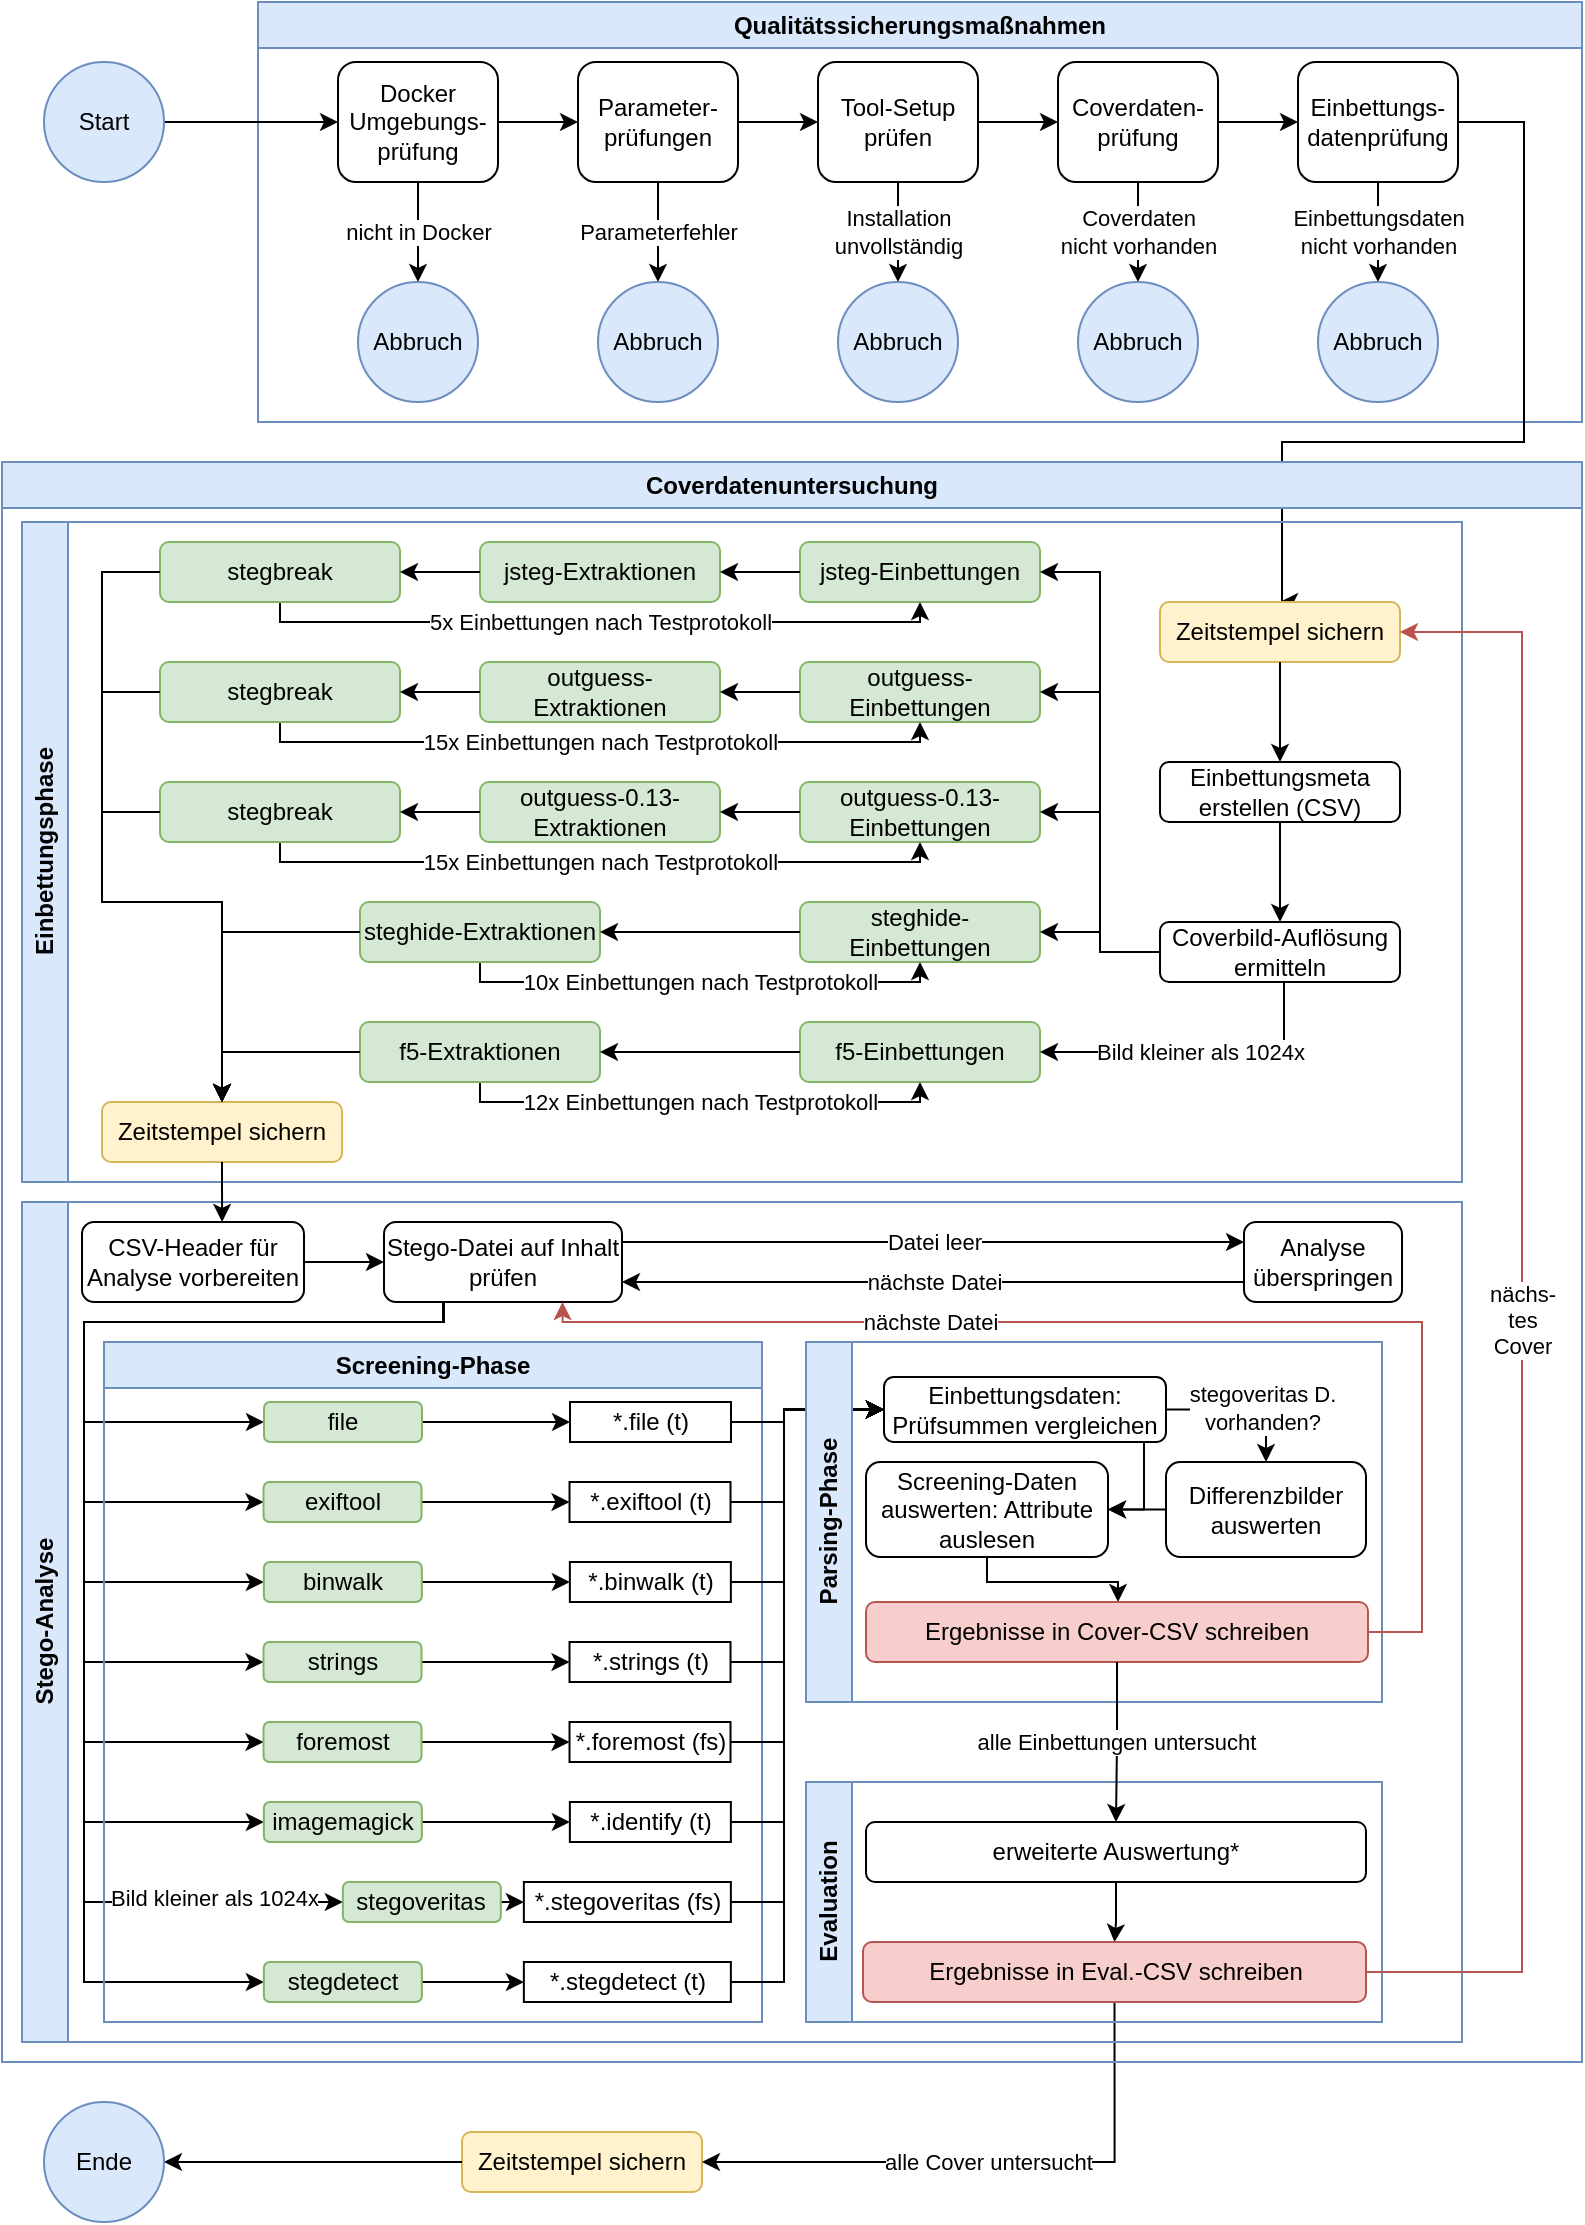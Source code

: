 <mxfile version="20.7.4" type="device"><diagram id="C5RBs43oDa-KdzZeNtuy" name="Page-1"><mxGraphModel dx="1219" dy="747" grid="1" gridSize="10" guides="1" tooltips="1" connect="1" arrows="1" fold="1" page="1" pageScale="1" pageWidth="827" pageHeight="1169" math="0" shadow="0"><root><mxCell id="WIyWlLk6GJQsqaUBKTNV-0"/><mxCell id="WIyWlLk6GJQsqaUBKTNV-1" parent="WIyWlLk6GJQsqaUBKTNV-0"/><mxCell id="hyNuw_h5IcWthA8tWcbj-4" value="Qualitätssicherungsmaßnahmen" style="swimlane;whiteSpace=wrap;html=1;labelBackgroundColor=none;fillColor=#dae8fc;strokeColor=#6c8ebf;" parent="WIyWlLk6GJQsqaUBKTNV-1" vertex="1"><mxGeometry x="147" y="20" width="662" height="210" as="geometry"/></mxCell><mxCell id="hyNuw_h5IcWthA8tWcbj-13" style="edgeStyle=orthogonalEdgeStyle;rounded=0;orthogonalLoop=1;jettySize=auto;html=1;exitX=1;exitY=0.5;exitDx=0;exitDy=0;entryX=0;entryY=0.5;entryDx=0;entryDy=0;" parent="hyNuw_h5IcWthA8tWcbj-4" source="hyNuw_h5IcWthA8tWcbj-6" target="hyNuw_h5IcWthA8tWcbj-7" edge="1"><mxGeometry relative="1" as="geometry"/></mxCell><mxCell id="hyNuw_h5IcWthA8tWcbj-23" value="nicht in Docker" style="edgeStyle=orthogonalEdgeStyle;rounded=0;orthogonalLoop=1;jettySize=auto;html=1;exitX=0.5;exitY=1;exitDx=0;exitDy=0;entryX=0.5;entryY=0;entryDx=0;entryDy=0;" parent="hyNuw_h5IcWthA8tWcbj-4" source="hyNuw_h5IcWthA8tWcbj-6" target="hyNuw_h5IcWthA8tWcbj-17" edge="1"><mxGeometry relative="1" as="geometry"/></mxCell><mxCell id="hyNuw_h5IcWthA8tWcbj-6" value="&lt;div&gt;Docker&lt;/div&gt;&lt;div&gt;Umgebungs-prüfung&lt;/div&gt;" style="rounded=1;whiteSpace=wrap;html=1;labelBackgroundColor=none;" parent="hyNuw_h5IcWthA8tWcbj-4" vertex="1"><mxGeometry x="40" y="30" width="80" height="60" as="geometry"/></mxCell><mxCell id="hyNuw_h5IcWthA8tWcbj-14" style="edgeStyle=orthogonalEdgeStyle;rounded=0;orthogonalLoop=1;jettySize=auto;html=1;exitX=1;exitY=0.5;exitDx=0;exitDy=0;entryX=0;entryY=0.5;entryDx=0;entryDy=0;" parent="hyNuw_h5IcWthA8tWcbj-4" source="hyNuw_h5IcWthA8tWcbj-7" target="hyNuw_h5IcWthA8tWcbj-8" edge="1"><mxGeometry relative="1" as="geometry"/></mxCell><mxCell id="hyNuw_h5IcWthA8tWcbj-24" value="Parameterfehler" style="edgeStyle=orthogonalEdgeStyle;rounded=0;orthogonalLoop=1;jettySize=auto;html=1;exitX=0.5;exitY=1;exitDx=0;exitDy=0;entryX=0.5;entryY=0;entryDx=0;entryDy=0;" parent="hyNuw_h5IcWthA8tWcbj-4" source="hyNuw_h5IcWthA8tWcbj-7" target="hyNuw_h5IcWthA8tWcbj-18" edge="1"><mxGeometry relative="1" as="geometry"/></mxCell><mxCell id="hyNuw_h5IcWthA8tWcbj-7" value="&lt;div&gt;Parameter-&lt;/div&gt;&lt;div&gt;prüfungen&lt;br&gt;&lt;/div&gt;" style="rounded=1;whiteSpace=wrap;html=1;labelBackgroundColor=none;" parent="hyNuw_h5IcWthA8tWcbj-4" vertex="1"><mxGeometry x="160" y="30" width="80" height="60" as="geometry"/></mxCell><mxCell id="hyNuw_h5IcWthA8tWcbj-15" style="edgeStyle=orthogonalEdgeStyle;rounded=0;orthogonalLoop=1;jettySize=auto;html=1;exitX=1;exitY=0.5;exitDx=0;exitDy=0;entryX=0;entryY=0.5;entryDx=0;entryDy=0;" parent="hyNuw_h5IcWthA8tWcbj-4" source="hyNuw_h5IcWthA8tWcbj-8" target="hyNuw_h5IcWthA8tWcbj-10" edge="1"><mxGeometry relative="1" as="geometry"/></mxCell><mxCell id="hyNuw_h5IcWthA8tWcbj-25" value="&lt;div&gt;Installation&lt;/div&gt;&lt;div&gt;unvollständig&lt;/div&gt;" style="edgeStyle=orthogonalEdgeStyle;rounded=0;orthogonalLoop=1;jettySize=auto;html=1;exitX=0.5;exitY=1;exitDx=0;exitDy=0;entryX=0.5;entryY=0;entryDx=0;entryDy=0;" parent="hyNuw_h5IcWthA8tWcbj-4" source="hyNuw_h5IcWthA8tWcbj-8" target="hyNuw_h5IcWthA8tWcbj-19" edge="1"><mxGeometry relative="1" as="geometry"/></mxCell><mxCell id="hyNuw_h5IcWthA8tWcbj-8" value="&lt;div&gt;Tool-Setup&lt;/div&gt;&lt;div&gt;prüfen&lt;br&gt;&lt;/div&gt;" style="rounded=1;whiteSpace=wrap;html=1;labelBackgroundColor=none;" parent="hyNuw_h5IcWthA8tWcbj-4" vertex="1"><mxGeometry x="280" y="30" width="80" height="60" as="geometry"/></mxCell><mxCell id="hyNuw_h5IcWthA8tWcbj-16" style="edgeStyle=orthogonalEdgeStyle;rounded=0;orthogonalLoop=1;jettySize=auto;html=1;exitX=1;exitY=0.5;exitDx=0;exitDy=0;entryX=0;entryY=0.5;entryDx=0;entryDy=0;" parent="hyNuw_h5IcWthA8tWcbj-4" source="hyNuw_h5IcWthA8tWcbj-10" target="hyNuw_h5IcWthA8tWcbj-12" edge="1"><mxGeometry relative="1" as="geometry"/></mxCell><mxCell id="hyNuw_h5IcWthA8tWcbj-26" value="&lt;div&gt;Coverdaten&lt;/div&gt;&lt;div&gt;nicht vorhanden&lt;/div&gt;" style="edgeStyle=orthogonalEdgeStyle;rounded=0;orthogonalLoop=1;jettySize=auto;html=1;exitX=0.5;exitY=1;exitDx=0;exitDy=0;" parent="hyNuw_h5IcWthA8tWcbj-4" source="hyNuw_h5IcWthA8tWcbj-10" target="hyNuw_h5IcWthA8tWcbj-20" edge="1"><mxGeometry relative="1" as="geometry"/></mxCell><mxCell id="hyNuw_h5IcWthA8tWcbj-10" value="Coverdaten-prüfung" style="rounded=1;whiteSpace=wrap;html=1;labelBackgroundColor=none;" parent="hyNuw_h5IcWthA8tWcbj-4" vertex="1"><mxGeometry x="400" y="30" width="80" height="60" as="geometry"/></mxCell><mxCell id="hyNuw_h5IcWthA8tWcbj-27" value="&lt;div&gt;Einbettungsdaten&lt;/div&gt;&lt;div&gt;nicht vorhanden&lt;br&gt;&lt;/div&gt;" style="edgeStyle=orthogonalEdgeStyle;rounded=0;orthogonalLoop=1;jettySize=auto;html=1;exitX=0.5;exitY=1;exitDx=0;exitDy=0;" parent="hyNuw_h5IcWthA8tWcbj-4" source="hyNuw_h5IcWthA8tWcbj-12" target="hyNuw_h5IcWthA8tWcbj-22" edge="1"><mxGeometry relative="1" as="geometry"/></mxCell><mxCell id="hyNuw_h5IcWthA8tWcbj-12" value="Einbettungs-datenprüfung" style="rounded=1;whiteSpace=wrap;html=1;labelBackgroundColor=none;" parent="hyNuw_h5IcWthA8tWcbj-4" vertex="1"><mxGeometry x="520" y="30" width="80" height="60" as="geometry"/></mxCell><mxCell id="hyNuw_h5IcWthA8tWcbj-17" value="Abbruch" style="ellipse;whiteSpace=wrap;html=1;aspect=fixed;labelBackgroundColor=none;fillColor=#dae8fc;strokeColor=#6c8ebf;" parent="hyNuw_h5IcWthA8tWcbj-4" vertex="1"><mxGeometry x="50" y="140" width="60" height="60" as="geometry"/></mxCell><mxCell id="hyNuw_h5IcWthA8tWcbj-18" value="Abbruch" style="ellipse;whiteSpace=wrap;html=1;aspect=fixed;labelBackgroundColor=none;fillColor=#dae8fc;strokeColor=#6c8ebf;" parent="hyNuw_h5IcWthA8tWcbj-4" vertex="1"><mxGeometry x="170" y="140" width="60" height="60" as="geometry"/></mxCell><mxCell id="hyNuw_h5IcWthA8tWcbj-19" value="Abbruch" style="ellipse;whiteSpace=wrap;html=1;aspect=fixed;labelBackgroundColor=none;fillColor=#dae8fc;strokeColor=#6c8ebf;" parent="hyNuw_h5IcWthA8tWcbj-4" vertex="1"><mxGeometry x="290" y="140" width="60" height="60" as="geometry"/></mxCell><mxCell id="hyNuw_h5IcWthA8tWcbj-20" value="Abbruch" style="ellipse;whiteSpace=wrap;html=1;aspect=fixed;labelBackgroundColor=none;fillColor=#dae8fc;strokeColor=#6c8ebf;" parent="hyNuw_h5IcWthA8tWcbj-4" vertex="1"><mxGeometry x="410" y="140" width="60" height="60" as="geometry"/></mxCell><mxCell id="hyNuw_h5IcWthA8tWcbj-22" value="Abbruch" style="ellipse;whiteSpace=wrap;html=1;aspect=fixed;labelBackgroundColor=none;fillColor=#dae8fc;strokeColor=#6c8ebf;" parent="hyNuw_h5IcWthA8tWcbj-4" vertex="1"><mxGeometry x="530" y="140" width="60" height="60" as="geometry"/></mxCell><mxCell id="hyNuw_h5IcWthA8tWcbj-21" style="edgeStyle=orthogonalEdgeStyle;rounded=0;orthogonalLoop=1;jettySize=auto;html=1;exitX=1;exitY=0.5;exitDx=0;exitDy=0;" parent="WIyWlLk6GJQsqaUBKTNV-1" source="hyNuw_h5IcWthA8tWcbj-5" target="hyNuw_h5IcWthA8tWcbj-6" edge="1"><mxGeometry relative="1" as="geometry"/></mxCell><mxCell id="hyNuw_h5IcWthA8tWcbj-5" value="Start" style="ellipse;whiteSpace=wrap;html=1;aspect=fixed;labelBackgroundColor=none;fillColor=#dae8fc;strokeColor=#6c8ebf;" parent="WIyWlLk6GJQsqaUBKTNV-1" vertex="1"><mxGeometry x="40" y="50" width="60" height="60" as="geometry"/></mxCell><mxCell id="hyNuw_h5IcWthA8tWcbj-198" style="edgeStyle=orthogonalEdgeStyle;rounded=0;orthogonalLoop=1;jettySize=auto;html=1;exitX=1;exitY=0.5;exitDx=0;exitDy=0;entryX=0.5;entryY=0;entryDx=0;entryDy=0;" parent="WIyWlLk6GJQsqaUBKTNV-1" source="hyNuw_h5IcWthA8tWcbj-12" target="hyNuw_h5IcWthA8tWcbj-61" edge="1"><mxGeometry relative="1" as="geometry"><Array as="points"><mxPoint x="780" y="80"/><mxPoint x="780" y="240"/><mxPoint x="659" y="240"/><mxPoint x="659" y="320"/></Array></mxGeometry></mxCell><mxCell id="WewTrEesmVj5u4PLalwO-15" value="Zeitstempel sichern" style="rounded=1;whiteSpace=wrap;html=1;labelBackgroundColor=none;fillColor=#fff2cc;strokeColor=#d6b656;" parent="WIyWlLk6GJQsqaUBKTNV-1" vertex="1"><mxGeometry x="249" y="1085" width="120" height="30" as="geometry"/></mxCell><mxCell id="WewTrEesmVj5u4PLalwO-6" value="alle Cover untersucht" style="edgeStyle=orthogonalEdgeStyle;rounded=0;orthogonalLoop=1;jettySize=auto;html=1;exitX=0.5;exitY=1;exitDx=0;exitDy=0;entryX=1;entryY=0.5;entryDx=0;entryDy=0;" parent="WIyWlLk6GJQsqaUBKTNV-1" source="hyNuw_h5IcWthA8tWcbj-244" target="WewTrEesmVj5u4PLalwO-15" edge="1"><mxGeometry relative="1" as="geometry"><mxPoint x="669" y="1080" as="targetPoint"/><mxPoint x="575.5" y="1020" as="sourcePoint"/><Array as="points"><mxPoint x="575" y="1100"/></Array></mxGeometry></mxCell><mxCell id="WewTrEesmVj5u4PLalwO-18" style="edgeStyle=orthogonalEdgeStyle;rounded=0;orthogonalLoop=1;jettySize=auto;html=1;exitX=0;exitY=0.5;exitDx=0;exitDy=0;entryX=1;entryY=0.5;entryDx=0;entryDy=0;" parent="WIyWlLk6GJQsqaUBKTNV-1" source="WewTrEesmVj5u4PLalwO-15" target="WewTrEesmVj5u4PLalwO-14" edge="1"><mxGeometry relative="1" as="geometry"/></mxCell><mxCell id="WewTrEesmVj5u4PLalwO-14" value="Ende" style="ellipse;whiteSpace=wrap;html=1;aspect=fixed;labelBackgroundColor=none;fillColor=#dae8fc;strokeColor=#6c8ebf;" parent="WIyWlLk6GJQsqaUBKTNV-1" vertex="1"><mxGeometry x="40" y="1070" width="60" height="60" as="geometry"/></mxCell><mxCell id="vXFPKHHiwN_5Qlb1fXxH-2" value="Coverdatenuntersuchung" style="swimlane;whiteSpace=wrap;html=1;fillColor=#dae8fc;strokeColor=#6c8ebf;" parent="WIyWlLk6GJQsqaUBKTNV-1" vertex="1"><mxGeometry x="19" y="250" width="790" height="800" as="geometry"/></mxCell><mxCell id="hyNuw_h5IcWthA8tWcbj-108" value="Stego-Analyse" style="swimlane;horizontal=0;whiteSpace=wrap;html=1;labelBackgroundColor=none;startSize=23;fillColor=#dae8fc;strokeColor=#6c8ebf;" parent="vXFPKHHiwN_5Qlb1fXxH-2" vertex="1"><mxGeometry x="10" y="370" width="720" height="420" as="geometry"/></mxCell><mxCell id="hyNuw_h5IcWthA8tWcbj-125" style="edgeStyle=orthogonalEdgeStyle;rounded=0;orthogonalLoop=1;jettySize=auto;html=1;exitX=1;exitY=0.5;exitDx=0;exitDy=0;entryX=0;entryY=0.5;entryDx=0;entryDy=0;" parent="hyNuw_h5IcWthA8tWcbj-108" source="hyNuw_h5IcWthA8tWcbj-118" target="hyNuw_h5IcWthA8tWcbj-120" edge="1"><mxGeometry relative="1" as="geometry"/></mxCell><mxCell id="hyNuw_h5IcWthA8tWcbj-118" value="&lt;div&gt;CSV-Header für Analyse vorbereiten&lt;/div&gt;" style="rounded=1;whiteSpace=wrap;html=1;labelBackgroundColor=none;" parent="hyNuw_h5IcWthA8tWcbj-108" vertex="1"><mxGeometry x="30" y="10" width="111" height="40" as="geometry"/></mxCell><mxCell id="hyNuw_h5IcWthA8tWcbj-130" value="Datei leer" style="edgeStyle=orthogonalEdgeStyle;rounded=0;orthogonalLoop=1;jettySize=auto;html=1;exitX=1;exitY=0.25;exitDx=0;exitDy=0;entryX=0;entryY=0.25;entryDx=0;entryDy=0;" parent="hyNuw_h5IcWthA8tWcbj-108" source="hyNuw_h5IcWthA8tWcbj-120" target="hyNuw_h5IcWthA8tWcbj-128" edge="1"><mxGeometry relative="1" as="geometry"/></mxCell><mxCell id="hyNuw_h5IcWthA8tWcbj-170" style="edgeStyle=orthogonalEdgeStyle;rounded=0;orthogonalLoop=1;jettySize=auto;html=1;exitX=0.25;exitY=1;exitDx=0;exitDy=0;entryX=0;entryY=0.5;entryDx=0;entryDy=0;" parent="hyNuw_h5IcWthA8tWcbj-108" source="hyNuw_h5IcWthA8tWcbj-120" target="hyNuw_h5IcWthA8tWcbj-158" edge="1"><mxGeometry relative="1" as="geometry"><Array as="points"><mxPoint x="211" y="60"/><mxPoint x="31" y="60"/><mxPoint x="31" y="110"/></Array></mxGeometry></mxCell><mxCell id="hyNuw_h5IcWthA8tWcbj-171" style="edgeStyle=orthogonalEdgeStyle;rounded=0;orthogonalLoop=1;jettySize=auto;html=1;exitX=0.25;exitY=1;exitDx=0;exitDy=0;entryX=0;entryY=0.5;entryDx=0;entryDy=0;" parent="hyNuw_h5IcWthA8tWcbj-108" source="hyNuw_h5IcWthA8tWcbj-120" target="hyNuw_h5IcWthA8tWcbj-159" edge="1"><mxGeometry relative="1" as="geometry"><Array as="points"><mxPoint x="211" y="60"/><mxPoint x="31" y="60"/><mxPoint x="31" y="150"/></Array></mxGeometry></mxCell><mxCell id="hyNuw_h5IcWthA8tWcbj-172" style="edgeStyle=orthogonalEdgeStyle;rounded=0;orthogonalLoop=1;jettySize=auto;html=1;exitX=0.25;exitY=1;exitDx=0;exitDy=0;entryX=0;entryY=0.5;entryDx=0;entryDy=0;" parent="hyNuw_h5IcWthA8tWcbj-108" source="hyNuw_h5IcWthA8tWcbj-120" target="hyNuw_h5IcWthA8tWcbj-160" edge="1"><mxGeometry relative="1" as="geometry"><Array as="points"><mxPoint x="211" y="60"/><mxPoint x="31" y="60"/><mxPoint x="31" y="190"/></Array></mxGeometry></mxCell><mxCell id="hyNuw_h5IcWthA8tWcbj-173" style="edgeStyle=orthogonalEdgeStyle;rounded=0;orthogonalLoop=1;jettySize=auto;html=1;exitX=0.25;exitY=1;exitDx=0;exitDy=0;entryX=0;entryY=0.5;entryDx=0;entryDy=0;" parent="hyNuw_h5IcWthA8tWcbj-108" source="hyNuw_h5IcWthA8tWcbj-120" target="hyNuw_h5IcWthA8tWcbj-161" edge="1"><mxGeometry relative="1" as="geometry"><Array as="points"><mxPoint x="211" y="60"/><mxPoint x="31" y="60"/><mxPoint x="31" y="230"/></Array></mxGeometry></mxCell><mxCell id="hyNuw_h5IcWthA8tWcbj-174" style="edgeStyle=orthogonalEdgeStyle;rounded=0;orthogonalLoop=1;jettySize=auto;html=1;exitX=0.25;exitY=1;exitDx=0;exitDy=0;entryX=0;entryY=0.5;entryDx=0;entryDy=0;" parent="hyNuw_h5IcWthA8tWcbj-108" source="hyNuw_h5IcWthA8tWcbj-120" target="hyNuw_h5IcWthA8tWcbj-162" edge="1"><mxGeometry relative="1" as="geometry"><Array as="points"><mxPoint x="211" y="60"/><mxPoint x="31" y="60"/><mxPoint x="31" y="270"/></Array></mxGeometry></mxCell><mxCell id="hyNuw_h5IcWthA8tWcbj-175" style="edgeStyle=orthogonalEdgeStyle;rounded=0;orthogonalLoop=1;jettySize=auto;html=1;exitX=0.25;exitY=1;exitDx=0;exitDy=0;entryX=0;entryY=0.5;entryDx=0;entryDy=0;" parent="hyNuw_h5IcWthA8tWcbj-108" source="hyNuw_h5IcWthA8tWcbj-120" target="hyNuw_h5IcWthA8tWcbj-163" edge="1"><mxGeometry relative="1" as="geometry"><Array as="points"><mxPoint x="211" y="60"/><mxPoint x="31" y="60"/><mxPoint x="31" y="310"/></Array></mxGeometry></mxCell><mxCell id="hyNuw_h5IcWthA8tWcbj-176" style="edgeStyle=orthogonalEdgeStyle;rounded=0;orthogonalLoop=1;jettySize=auto;html=1;exitX=0.25;exitY=1;exitDx=0;exitDy=0;entryX=0;entryY=0.5;entryDx=0;entryDy=0;" parent="hyNuw_h5IcWthA8tWcbj-108" source="hyNuw_h5IcWthA8tWcbj-120" target="hyNuw_h5IcWthA8tWcbj-164" edge="1"><mxGeometry relative="1" as="geometry"><Array as="points"><mxPoint x="211" y="60"/><mxPoint x="31" y="60"/><mxPoint x="31" y="350"/><mxPoint x="160" y="350"/></Array></mxGeometry></mxCell><mxCell id="hyNuw_h5IcWthA8tWcbj-178" value="Bild kleiner als 1024x" style="edgeLabel;html=1;align=center;verticalAlign=middle;resizable=0;points=[];" parent="hyNuw_h5IcWthA8tWcbj-176" vertex="1" connectable="0"><mxGeometry x="0.601" relative="1" as="geometry"><mxPoint x="57" y="-2" as="offset"/></mxGeometry></mxCell><mxCell id="hyNuw_h5IcWthA8tWcbj-177" style="edgeStyle=orthogonalEdgeStyle;rounded=0;orthogonalLoop=1;jettySize=auto;html=1;exitX=0.25;exitY=1;exitDx=0;exitDy=0;entryX=0;entryY=0.5;entryDx=0;entryDy=0;" parent="hyNuw_h5IcWthA8tWcbj-108" source="hyNuw_h5IcWthA8tWcbj-120" target="hyNuw_h5IcWthA8tWcbj-165" edge="1"><mxGeometry relative="1" as="geometry"><Array as="points"><mxPoint x="211" y="60"/><mxPoint x="31" y="60"/><mxPoint x="31" y="390"/></Array></mxGeometry></mxCell><mxCell id="hyNuw_h5IcWthA8tWcbj-120" value="Stego-Datei auf Inhalt prüfen" style="rounded=1;whiteSpace=wrap;html=1;labelBackgroundColor=none;" parent="hyNuw_h5IcWthA8tWcbj-108" vertex="1"><mxGeometry x="181" y="10" width="119" height="40" as="geometry"/></mxCell><mxCell id="hyNuw_h5IcWthA8tWcbj-131" value="nächste Datei" style="edgeStyle=orthogonalEdgeStyle;rounded=0;orthogonalLoop=1;jettySize=auto;html=1;exitX=0;exitY=0.75;exitDx=0;exitDy=0;entryX=1;entryY=0.75;entryDx=0;entryDy=0;" parent="hyNuw_h5IcWthA8tWcbj-108" source="hyNuw_h5IcWthA8tWcbj-128" target="hyNuw_h5IcWthA8tWcbj-120" edge="1"><mxGeometry relative="1" as="geometry"/></mxCell><mxCell id="hyNuw_h5IcWthA8tWcbj-128" value="Analyse überspringen" style="rounded=1;whiteSpace=wrap;html=1;labelBackgroundColor=none;" parent="hyNuw_h5IcWthA8tWcbj-108" vertex="1"><mxGeometry x="611" y="10" width="79" height="40" as="geometry"/></mxCell><mxCell id="hyNuw_h5IcWthA8tWcbj-157" value="Screening-Phase" style="swimlane;whiteSpace=wrap;html=1;labelBackgroundColor=none;fillColor=#dae8fc;strokeColor=#6c8ebf;" parent="hyNuw_h5IcWthA8tWcbj-108" vertex="1"><mxGeometry x="41" y="70" width="329" height="340" as="geometry"/></mxCell><mxCell id="hyNuw_h5IcWthA8tWcbj-180" style="edgeStyle=orthogonalEdgeStyle;rounded=0;orthogonalLoop=1;jettySize=auto;html=1;exitX=1;exitY=0.5;exitDx=0;exitDy=0;entryX=0;entryY=0.5;entryDx=0;entryDy=0;" parent="hyNuw_h5IcWthA8tWcbj-157" source="hyNuw_h5IcWthA8tWcbj-158" target="hyNuw_h5IcWthA8tWcbj-179" edge="1"><mxGeometry relative="1" as="geometry"/></mxCell><mxCell id="hyNuw_h5IcWthA8tWcbj-158" value="file" style="rounded=1;whiteSpace=wrap;html=1;labelBackgroundColor=none;fillColor=#d5e8d4;strokeColor=#82b366;" parent="hyNuw_h5IcWthA8tWcbj-157" vertex="1"><mxGeometry x="80" y="30" width="79" height="20" as="geometry"/></mxCell><mxCell id="hyNuw_h5IcWthA8tWcbj-184" style="edgeStyle=orthogonalEdgeStyle;rounded=0;orthogonalLoop=1;jettySize=auto;html=1;exitX=1;exitY=0.5;exitDx=0;exitDy=0;entryX=0;entryY=0.5;entryDx=0;entryDy=0;" parent="hyNuw_h5IcWthA8tWcbj-157" source="hyNuw_h5IcWthA8tWcbj-159" target="hyNuw_h5IcWthA8tWcbj-181" edge="1"><mxGeometry relative="1" as="geometry"/></mxCell><mxCell id="hyNuw_h5IcWthA8tWcbj-159" value="exiftool" style="rounded=1;whiteSpace=wrap;html=1;labelBackgroundColor=none;fillColor=#d5e8d4;strokeColor=#82b366;" parent="hyNuw_h5IcWthA8tWcbj-157" vertex="1"><mxGeometry x="79.76" y="70" width="79" height="20" as="geometry"/></mxCell><mxCell id="hyNuw_h5IcWthA8tWcbj-185" style="edgeStyle=orthogonalEdgeStyle;rounded=0;orthogonalLoop=1;jettySize=auto;html=1;exitX=1;exitY=0.5;exitDx=0;exitDy=0;entryX=0;entryY=0.5;entryDx=0;entryDy=0;" parent="hyNuw_h5IcWthA8tWcbj-157" source="hyNuw_h5IcWthA8tWcbj-160" target="hyNuw_h5IcWthA8tWcbj-182" edge="1"><mxGeometry relative="1" as="geometry"/></mxCell><mxCell id="hyNuw_h5IcWthA8tWcbj-160" value="binwalk" style="rounded=1;whiteSpace=wrap;html=1;labelBackgroundColor=none;fillColor=#d5e8d4;strokeColor=#82b366;" parent="hyNuw_h5IcWthA8tWcbj-157" vertex="1"><mxGeometry x="79.93" y="110" width="79" height="20" as="geometry"/></mxCell><mxCell id="hyNuw_h5IcWthA8tWcbj-186" style="edgeStyle=orthogonalEdgeStyle;rounded=0;orthogonalLoop=1;jettySize=auto;html=1;exitX=1;exitY=0.5;exitDx=0;exitDy=0;entryX=0;entryY=0.5;entryDx=0;entryDy=0;" parent="hyNuw_h5IcWthA8tWcbj-157" source="hyNuw_h5IcWthA8tWcbj-161" target="hyNuw_h5IcWthA8tWcbj-183" edge="1"><mxGeometry relative="1" as="geometry"/></mxCell><mxCell id="hyNuw_h5IcWthA8tWcbj-161" value="strings" style="rounded=1;whiteSpace=wrap;html=1;labelBackgroundColor=none;fillColor=#d5e8d4;strokeColor=#82b366;" parent="hyNuw_h5IcWthA8tWcbj-157" vertex="1"><mxGeometry x="79.76" y="150" width="79" height="20" as="geometry"/></mxCell><mxCell id="hyNuw_h5IcWthA8tWcbj-188" style="edgeStyle=orthogonalEdgeStyle;rounded=0;orthogonalLoop=1;jettySize=auto;html=1;exitX=1;exitY=0.5;exitDx=0;exitDy=0;entryX=0;entryY=0.5;entryDx=0;entryDy=0;" parent="hyNuw_h5IcWthA8tWcbj-157" source="hyNuw_h5IcWthA8tWcbj-162" target="hyNuw_h5IcWthA8tWcbj-187" edge="1"><mxGeometry relative="1" as="geometry"/></mxCell><mxCell id="hyNuw_h5IcWthA8tWcbj-162" value="foremost" style="rounded=1;whiteSpace=wrap;html=1;labelBackgroundColor=none;fillColor=#d5e8d4;strokeColor=#82b366;" parent="hyNuw_h5IcWthA8tWcbj-157" vertex="1"><mxGeometry x="79.76" y="190" width="79" height="20" as="geometry"/></mxCell><mxCell id="hyNuw_h5IcWthA8tWcbj-190" style="edgeStyle=orthogonalEdgeStyle;rounded=0;orthogonalLoop=1;jettySize=auto;html=1;exitX=1;exitY=0.5;exitDx=0;exitDy=0;entryX=0;entryY=0.5;entryDx=0;entryDy=0;" parent="hyNuw_h5IcWthA8tWcbj-157" source="hyNuw_h5IcWthA8tWcbj-163" target="hyNuw_h5IcWthA8tWcbj-189" edge="1"><mxGeometry relative="1" as="geometry"/></mxCell><mxCell id="hyNuw_h5IcWthA8tWcbj-163" value="imagemagick" style="rounded=1;whiteSpace=wrap;html=1;labelBackgroundColor=none;fillColor=#d5e8d4;strokeColor=#82b366;" parent="hyNuw_h5IcWthA8tWcbj-157" vertex="1"><mxGeometry x="79.93" y="230" width="79" height="20" as="geometry"/></mxCell><mxCell id="hyNuw_h5IcWthA8tWcbj-192" style="edgeStyle=orthogonalEdgeStyle;rounded=0;orthogonalLoop=1;jettySize=auto;html=1;exitX=1;exitY=0.5;exitDx=0;exitDy=0;entryX=0;entryY=0.5;entryDx=0;entryDy=0;" parent="hyNuw_h5IcWthA8tWcbj-157" source="hyNuw_h5IcWthA8tWcbj-164" target="hyNuw_h5IcWthA8tWcbj-191" edge="1"><mxGeometry relative="1" as="geometry"/></mxCell><mxCell id="hyNuw_h5IcWthA8tWcbj-164" value="stegoveritas" style="rounded=1;whiteSpace=wrap;html=1;labelBackgroundColor=none;fillColor=#d5e8d4;strokeColor=#82b366;" parent="hyNuw_h5IcWthA8tWcbj-157" vertex="1"><mxGeometry x="119.43" y="270" width="79" height="20" as="geometry"/></mxCell><mxCell id="hyNuw_h5IcWthA8tWcbj-194" style="edgeStyle=orthogonalEdgeStyle;rounded=0;orthogonalLoop=1;jettySize=auto;html=1;exitX=1;exitY=0.5;exitDx=0;exitDy=0;entryX=0;entryY=0.5;entryDx=0;entryDy=0;" parent="hyNuw_h5IcWthA8tWcbj-157" source="hyNuw_h5IcWthA8tWcbj-165" target="hyNuw_h5IcWthA8tWcbj-193" edge="1"><mxGeometry relative="1" as="geometry"/></mxCell><mxCell id="hyNuw_h5IcWthA8tWcbj-165" value="stegdetect" style="rounded=1;whiteSpace=wrap;html=1;labelBackgroundColor=none;fillColor=#d5e8d4;strokeColor=#82b366;" parent="hyNuw_h5IcWthA8tWcbj-157" vertex="1"><mxGeometry x="79.93" y="310" width="79" height="20" as="geometry"/></mxCell><mxCell id="hyNuw_h5IcWthA8tWcbj-179" value="*.file (t)" style="rounded=0;whiteSpace=wrap;html=1;labelBackgroundColor=none;" parent="hyNuw_h5IcWthA8tWcbj-157" vertex="1"><mxGeometry x="233" y="30" width="80.5" height="20" as="geometry"/></mxCell><mxCell id="hyNuw_h5IcWthA8tWcbj-181" value="*.exiftool (t)" style="rounded=0;whiteSpace=wrap;html=1;labelBackgroundColor=none;" parent="hyNuw_h5IcWthA8tWcbj-157" vertex="1"><mxGeometry x="232.76" y="70" width="80.5" height="20" as="geometry"/></mxCell><mxCell id="hyNuw_h5IcWthA8tWcbj-182" value="*.binwalk (t)" style="rounded=0;whiteSpace=wrap;html=1;labelBackgroundColor=none;" parent="hyNuw_h5IcWthA8tWcbj-157" vertex="1"><mxGeometry x="232.93" y="110" width="80.5" height="20" as="geometry"/></mxCell><mxCell id="hyNuw_h5IcWthA8tWcbj-183" value="*.strings (t)" style="rounded=0;whiteSpace=wrap;html=1;labelBackgroundColor=none;" parent="hyNuw_h5IcWthA8tWcbj-157" vertex="1"><mxGeometry x="232.76" y="150" width="80.5" height="20" as="geometry"/></mxCell><mxCell id="hyNuw_h5IcWthA8tWcbj-187" value="*.foremost (fs)" style="rounded=0;whiteSpace=wrap;html=1;labelBackgroundColor=none;" parent="hyNuw_h5IcWthA8tWcbj-157" vertex="1"><mxGeometry x="232.76" y="190" width="80.5" height="20" as="geometry"/></mxCell><mxCell id="hyNuw_h5IcWthA8tWcbj-189" value="*.identify (t)" style="rounded=0;whiteSpace=wrap;html=1;labelBackgroundColor=none;" parent="hyNuw_h5IcWthA8tWcbj-157" vertex="1"><mxGeometry x="232.93" y="230" width="80.5" height="20" as="geometry"/></mxCell><mxCell id="hyNuw_h5IcWthA8tWcbj-191" value="*.stegoveritas (fs)" style="rounded=0;whiteSpace=wrap;html=1;labelBackgroundColor=none;" parent="hyNuw_h5IcWthA8tWcbj-157" vertex="1"><mxGeometry x="209.93" y="270" width="103.5" height="20" as="geometry"/></mxCell><mxCell id="hyNuw_h5IcWthA8tWcbj-193" value="*.stegdetect (t)" style="rounded=0;whiteSpace=wrap;html=1;labelBackgroundColor=none;" parent="hyNuw_h5IcWthA8tWcbj-157" vertex="1"><mxGeometry x="209.93" y="310" width="103.5" height="20" as="geometry"/></mxCell><mxCell id="hyNuw_h5IcWthA8tWcbj-210" style="edgeStyle=orthogonalEdgeStyle;rounded=0;orthogonalLoop=1;jettySize=auto;html=1;exitX=1;exitY=0.5;exitDx=0;exitDy=0;entryX=0;entryY=0.5;entryDx=0;entryDy=0;" parent="hyNuw_h5IcWthA8tWcbj-108" source="hyNuw_h5IcWthA8tWcbj-179" target="hyNuw_h5IcWthA8tWcbj-199" edge="1"><mxGeometry relative="1" as="geometry"><Array as="points"><mxPoint x="381" y="110"/><mxPoint x="381" y="104"/></Array></mxGeometry></mxCell><mxCell id="hyNuw_h5IcWthA8tWcbj-211" style="edgeStyle=orthogonalEdgeStyle;rounded=0;orthogonalLoop=1;jettySize=auto;html=1;exitX=1;exitY=0.5;exitDx=0;exitDy=0;entryX=0;entryY=0.5;entryDx=0;entryDy=0;" parent="hyNuw_h5IcWthA8tWcbj-108" source="hyNuw_h5IcWthA8tWcbj-181" target="hyNuw_h5IcWthA8tWcbj-199" edge="1"><mxGeometry relative="1" as="geometry"><Array as="points"><mxPoint x="381" y="150"/><mxPoint x="381" y="104"/></Array></mxGeometry></mxCell><mxCell id="hyNuw_h5IcWthA8tWcbj-212" style="edgeStyle=orthogonalEdgeStyle;rounded=0;orthogonalLoop=1;jettySize=auto;html=1;exitX=1;exitY=0.5;exitDx=0;exitDy=0;entryX=0;entryY=0.5;entryDx=0;entryDy=0;" parent="hyNuw_h5IcWthA8tWcbj-108" source="hyNuw_h5IcWthA8tWcbj-182" target="hyNuw_h5IcWthA8tWcbj-199" edge="1"><mxGeometry relative="1" as="geometry"><Array as="points"><mxPoint x="381" y="190"/><mxPoint x="381" y="104"/></Array></mxGeometry></mxCell><mxCell id="hyNuw_h5IcWthA8tWcbj-213" style="edgeStyle=orthogonalEdgeStyle;rounded=0;orthogonalLoop=1;jettySize=auto;html=1;exitX=1;exitY=0.5;exitDx=0;exitDy=0;entryX=0;entryY=0.5;entryDx=0;entryDy=0;" parent="hyNuw_h5IcWthA8tWcbj-108" source="hyNuw_h5IcWthA8tWcbj-183" target="hyNuw_h5IcWthA8tWcbj-199" edge="1"><mxGeometry relative="1" as="geometry"><Array as="points"><mxPoint x="381" y="230"/><mxPoint x="381" y="104"/></Array></mxGeometry></mxCell><mxCell id="hyNuw_h5IcWthA8tWcbj-214" style="edgeStyle=orthogonalEdgeStyle;rounded=0;orthogonalLoop=1;jettySize=auto;html=1;exitX=1;exitY=0.5;exitDx=0;exitDy=0;entryX=0;entryY=0.5;entryDx=0;entryDy=0;" parent="hyNuw_h5IcWthA8tWcbj-108" source="hyNuw_h5IcWthA8tWcbj-187" target="hyNuw_h5IcWthA8tWcbj-199" edge="1"><mxGeometry relative="1" as="geometry"><Array as="points"><mxPoint x="381" y="270"/><mxPoint x="381" y="104"/></Array></mxGeometry></mxCell><mxCell id="hyNuw_h5IcWthA8tWcbj-215" style="edgeStyle=orthogonalEdgeStyle;rounded=0;orthogonalLoop=1;jettySize=auto;html=1;exitX=1;exitY=0.5;exitDx=0;exitDy=0;entryX=0;entryY=0.5;entryDx=0;entryDy=0;" parent="hyNuw_h5IcWthA8tWcbj-108" source="hyNuw_h5IcWthA8tWcbj-189" target="hyNuw_h5IcWthA8tWcbj-199" edge="1"><mxGeometry relative="1" as="geometry"><Array as="points"><mxPoint x="381" y="310"/><mxPoint x="381" y="104"/></Array></mxGeometry></mxCell><mxCell id="hyNuw_h5IcWthA8tWcbj-216" style="edgeStyle=orthogonalEdgeStyle;rounded=0;orthogonalLoop=1;jettySize=auto;html=1;exitX=1;exitY=0.5;exitDx=0;exitDy=0;entryX=0;entryY=0.5;entryDx=0;entryDy=0;" parent="hyNuw_h5IcWthA8tWcbj-108" source="hyNuw_h5IcWthA8tWcbj-191" target="hyNuw_h5IcWthA8tWcbj-199" edge="1"><mxGeometry relative="1" as="geometry"><Array as="points"><mxPoint x="381" y="350"/><mxPoint x="381" y="104"/></Array></mxGeometry></mxCell><mxCell id="hyNuw_h5IcWthA8tWcbj-217" style="edgeStyle=orthogonalEdgeStyle;rounded=0;orthogonalLoop=1;jettySize=auto;html=1;exitX=1;exitY=0.5;exitDx=0;exitDy=0;entryX=0;entryY=0.5;entryDx=0;entryDy=0;" parent="hyNuw_h5IcWthA8tWcbj-108" source="hyNuw_h5IcWthA8tWcbj-193" target="hyNuw_h5IcWthA8tWcbj-199" edge="1"><mxGeometry relative="1" as="geometry"><Array as="points"><mxPoint x="381" y="390"/><mxPoint x="381" y="104"/></Array></mxGeometry></mxCell><mxCell id="hyNuw_h5IcWthA8tWcbj-219" value="&lt;div&gt;Parsing-Phase&lt;/div&gt;" style="swimlane;horizontal=0;whiteSpace=wrap;html=1;labelBackgroundColor=none;fillColor=#dae8fc;strokeColor=#6c8ebf;" parent="hyNuw_h5IcWthA8tWcbj-108" vertex="1"><mxGeometry x="392" y="70" width="288" height="180" as="geometry"/></mxCell><mxCell id="hyNuw_h5IcWthA8tWcbj-221" style="edgeStyle=orthogonalEdgeStyle;rounded=0;orthogonalLoop=1;jettySize=auto;html=1;exitX=1;exitY=0.5;exitDx=0;exitDy=0;entryX=0.5;entryY=0;entryDx=0;entryDy=0;" parent="hyNuw_h5IcWthA8tWcbj-219" source="hyNuw_h5IcWthA8tWcbj-199" target="hyNuw_h5IcWthA8tWcbj-200" edge="1"><mxGeometry relative="1" as="geometry"/></mxCell><mxCell id="hyNuw_h5IcWthA8tWcbj-222" value="&lt;div&gt;stegoveritas D.&lt;/div&gt;&lt;div&gt;vorhanden?&lt;br&gt;&lt;/div&gt;" style="edgeLabel;html=1;align=center;verticalAlign=middle;resizable=0;points=[];" parent="hyNuw_h5IcWthA8tWcbj-221" vertex="1" connectable="0"><mxGeometry x="-0.268" relative="1" as="geometry"><mxPoint x="20" y="-1" as="offset"/></mxGeometry></mxCell><mxCell id="WewTrEesmVj5u4PLalwO-7" style="edgeStyle=orthogonalEdgeStyle;rounded=0;orthogonalLoop=1;jettySize=auto;html=1;exitX=0.75;exitY=1;exitDx=0;exitDy=0;entryX=1;entryY=0.5;entryDx=0;entryDy=0;" parent="hyNuw_h5IcWthA8tWcbj-219" source="hyNuw_h5IcWthA8tWcbj-199" target="hyNuw_h5IcWthA8tWcbj-206" edge="1"><mxGeometry relative="1" as="geometry"><Array as="points"><mxPoint x="169" y="50"/><mxPoint x="169" y="84"/></Array></mxGeometry></mxCell><mxCell id="hyNuw_h5IcWthA8tWcbj-199" value="&lt;div&gt;Einbettungsdaten:&lt;br&gt;&lt;/div&gt;&lt;div&gt;Prüfsummen vergleichen&lt;/div&gt;" style="rounded=1;whiteSpace=wrap;html=1;labelBackgroundColor=none;" parent="hyNuw_h5IcWthA8tWcbj-219" vertex="1"><mxGeometry x="39" y="17.5" width="141" height="32.5" as="geometry"/></mxCell><mxCell id="WewTrEesmVj5u4PLalwO-8" style="edgeStyle=orthogonalEdgeStyle;rounded=0;orthogonalLoop=1;jettySize=auto;html=1;exitX=0;exitY=0.5;exitDx=0;exitDy=0;entryX=1;entryY=0.5;entryDx=0;entryDy=0;" parent="hyNuw_h5IcWthA8tWcbj-219" source="hyNuw_h5IcWthA8tWcbj-200" target="hyNuw_h5IcWthA8tWcbj-206" edge="1"><mxGeometry relative="1" as="geometry"><Array as="points"><mxPoint x="169" y="84"/><mxPoint x="169" y="84"/></Array></mxGeometry></mxCell><mxCell id="hyNuw_h5IcWthA8tWcbj-200" value="Differenzbilder auswerten" style="rounded=1;whiteSpace=wrap;html=1;labelBackgroundColor=none;" parent="hyNuw_h5IcWthA8tWcbj-219" vertex="1"><mxGeometry x="180" y="60" width="100" height="47.5" as="geometry"/></mxCell><mxCell id="uSzgbBUOJhA7OwdiQLpU-2" style="edgeStyle=orthogonalEdgeStyle;rounded=0;orthogonalLoop=1;jettySize=auto;html=1;exitX=0.5;exitY=1;exitDx=0;exitDy=0;" edge="1" parent="hyNuw_h5IcWthA8tWcbj-219" source="hyNuw_h5IcWthA8tWcbj-206" target="hyNuw_h5IcWthA8tWcbj-218"><mxGeometry relative="1" as="geometry"><Array as="points"><mxPoint x="91" y="120"/><mxPoint x="156" y="120"/></Array></mxGeometry></mxCell><mxCell id="hyNuw_h5IcWthA8tWcbj-206" value="Screening-Daten auswerten: Attribute auslesen" style="rounded=1;whiteSpace=wrap;html=1;labelBackgroundColor=none;" parent="hyNuw_h5IcWthA8tWcbj-219" vertex="1"><mxGeometry x="30" y="60" width="121" height="47.5" as="geometry"/></mxCell><mxCell id="hyNuw_h5IcWthA8tWcbj-218" value="Ergebnisse in Cover-CSV schreiben" style="rounded=1;whiteSpace=wrap;html=1;labelBackgroundColor=none;fillColor=#f8cecc;strokeColor=#b85450;" parent="hyNuw_h5IcWthA8tWcbj-219" vertex="1"><mxGeometry x="30" y="130" width="251" height="30" as="geometry"/></mxCell><mxCell id="hyNuw_h5IcWthA8tWcbj-228" style="edgeStyle=orthogonalEdgeStyle;rounded=0;orthogonalLoop=1;jettySize=auto;html=1;entryX=0.75;entryY=1;entryDx=0;entryDy=0;exitX=1;exitY=0.5;exitDx=0;exitDy=0;fillColor=#f8cecc;strokeColor=#b85450;" parent="hyNuw_h5IcWthA8tWcbj-108" source="hyNuw_h5IcWthA8tWcbj-218" target="hyNuw_h5IcWthA8tWcbj-120" edge="1"><mxGeometry relative="1" as="geometry"><mxPoint x="672" y="215" as="sourcePoint"/><Array as="points"><mxPoint x="700" y="215"/><mxPoint x="700" y="60"/><mxPoint x="270" y="60"/></Array></mxGeometry></mxCell><mxCell id="hyNuw_h5IcWthA8tWcbj-229" value="nächste Datei" style="edgeLabel;html=1;align=center;verticalAlign=middle;resizable=0;points=[];" parent="hyNuw_h5IcWthA8tWcbj-228" vertex="1" connectable="0"><mxGeometry x="0.39" relative="1" as="geometry"><mxPoint x="4" as="offset"/></mxGeometry></mxCell><mxCell id="hyNuw_h5IcWthA8tWcbj-230" value="Evaluation" style="swimlane;horizontal=0;whiteSpace=wrap;html=1;labelBackgroundColor=none;startSize=23;fillColor=#dae8fc;strokeColor=#6c8ebf;" parent="hyNuw_h5IcWthA8tWcbj-108" vertex="1"><mxGeometry x="392" y="290" width="288" height="120" as="geometry"/></mxCell><mxCell id="uSzgbBUOJhA7OwdiQLpU-7" style="edgeStyle=orthogonalEdgeStyle;rounded=0;orthogonalLoop=1;jettySize=auto;html=1;exitX=0.5;exitY=1;exitDx=0;exitDy=0;" edge="1" parent="hyNuw_h5IcWthA8tWcbj-230" source="hyNuw_h5IcWthA8tWcbj-231" target="hyNuw_h5IcWthA8tWcbj-244"><mxGeometry relative="1" as="geometry"/></mxCell><mxCell id="hyNuw_h5IcWthA8tWcbj-231" value="erweiterte Auswertung*" style="rounded=1;whiteSpace=wrap;html=1;labelBackgroundColor=none;" parent="hyNuw_h5IcWthA8tWcbj-230" vertex="1"><mxGeometry x="30" y="20" width="250" height="30" as="geometry"/></mxCell><mxCell id="WewTrEesmVj5u4PLalwO-20" style="edgeStyle=orthogonalEdgeStyle;rounded=0;orthogonalLoop=1;jettySize=auto;html=1;exitX=0.5;exitY=1;exitDx=0;exitDy=0;entryX=0.5;entryY=0;entryDx=0;entryDy=0;" parent="hyNuw_h5IcWthA8tWcbj-230" source="hyNuw_h5IcWthA8tWcbj-244" edge="1"><mxGeometry relative="1" as="geometry"><mxPoint x="154.5" y="90" as="targetPoint"/></mxGeometry></mxCell><mxCell id="hyNuw_h5IcWthA8tWcbj-244" value="Ergebnisse in Eval.-CSV schreiben" style="rounded=1;whiteSpace=wrap;html=1;labelBackgroundColor=none;fillColor=#f8cecc;strokeColor=#b85450;" parent="hyNuw_h5IcWthA8tWcbj-230" vertex="1"><mxGeometry x="28.5" y="80" width="251.5" height="30" as="geometry"/></mxCell><mxCell id="WewTrEesmVj5u4PLalwO-13" value="alle Einbettungen untersucht" style="edgeStyle=orthogonalEdgeStyle;rounded=0;orthogonalLoop=1;jettySize=auto;html=1;entryX=0.5;entryY=0;entryDx=0;entryDy=0;exitX=0.5;exitY=1;exitDx=0;exitDy=0;" parent="hyNuw_h5IcWthA8tWcbj-108" source="hyNuw_h5IcWthA8tWcbj-218" target="hyNuw_h5IcWthA8tWcbj-231" edge="1"><mxGeometry relative="1" as="geometry"><mxPoint x="571" y="220" as="sourcePoint"/></mxGeometry></mxCell><mxCell id="vXFPKHHiwN_5Qlb1fXxH-0" value="Einbettungsphase" style="swimlane;horizontal=0;whiteSpace=wrap;html=1;fillColor=#dae8fc;strokeColor=#6c8ebf;" parent="vXFPKHHiwN_5Qlb1fXxH-2" vertex="1"><mxGeometry x="10" y="30" width="720" height="330" as="geometry"/></mxCell><mxCell id="hyNuw_h5IcWthA8tWcbj-32" value="jsteg-Einbettungen" style="rounded=1;whiteSpace=wrap;html=1;labelBackgroundColor=none;fillColor=#d5e8d4;strokeColor=#82b366;" parent="vXFPKHHiwN_5Qlb1fXxH-0" vertex="1"><mxGeometry x="389" y="10" width="120" height="30" as="geometry"/></mxCell><mxCell id="hyNuw_h5IcWthA8tWcbj-33" value="outguess-Einbettungen" style="rounded=1;whiteSpace=wrap;html=1;labelBackgroundColor=none;fillColor=#d5e8d4;strokeColor=#82b366;" parent="vXFPKHHiwN_5Qlb1fXxH-0" vertex="1"><mxGeometry x="389" y="70" width="120" height="30" as="geometry"/></mxCell><mxCell id="hyNuw_h5IcWthA8tWcbj-34" value="outguess-0.13-Einbettungen" style="rounded=1;whiteSpace=wrap;html=1;labelBackgroundColor=none;fillColor=#d5e8d4;strokeColor=#82b366;" parent="vXFPKHHiwN_5Qlb1fXxH-0" vertex="1"><mxGeometry x="389" y="130" width="120" height="30" as="geometry"/></mxCell><mxCell id="hyNuw_h5IcWthA8tWcbj-35" value="steghide-Einbettungen" style="rounded=1;whiteSpace=wrap;html=1;labelBackgroundColor=none;fillColor=#d5e8d4;strokeColor=#82b366;" parent="vXFPKHHiwN_5Qlb1fXxH-0" vertex="1"><mxGeometry x="389" y="190" width="120" height="30" as="geometry"/></mxCell><mxCell id="hyNuw_h5IcWthA8tWcbj-36" value="f5-Einbettungen" style="rounded=1;whiteSpace=wrap;html=1;labelBackgroundColor=none;fillColor=#d5e8d4;strokeColor=#82b366;" parent="vXFPKHHiwN_5Qlb1fXxH-0" vertex="1"><mxGeometry x="389" y="250" width="120" height="30" as="geometry"/></mxCell><mxCell id="hyNuw_h5IcWthA8tWcbj-37" value="jsteg-Extraktionen" style="rounded=1;whiteSpace=wrap;html=1;labelBackgroundColor=none;fillColor=#d5e8d4;strokeColor=#82b366;" parent="vXFPKHHiwN_5Qlb1fXxH-0" vertex="1"><mxGeometry x="229" y="10" width="120" height="30" as="geometry"/></mxCell><mxCell id="hyNuw_h5IcWthA8tWcbj-52" style="edgeStyle=orthogonalEdgeStyle;rounded=0;orthogonalLoop=1;jettySize=auto;html=1;exitX=0;exitY=0.5;exitDx=0;exitDy=0;entryX=1;entryY=0.5;entryDx=0;entryDy=0;" parent="vXFPKHHiwN_5Qlb1fXxH-0" source="hyNuw_h5IcWthA8tWcbj-32" target="hyNuw_h5IcWthA8tWcbj-37" edge="1"><mxGeometry relative="1" as="geometry"/></mxCell><mxCell id="hyNuw_h5IcWthA8tWcbj-38" value="&lt;div&gt;outguess-Extraktionen&lt;/div&gt;" style="rounded=1;whiteSpace=wrap;html=1;labelBackgroundColor=none;fillColor=#d5e8d4;strokeColor=#82b366;" parent="vXFPKHHiwN_5Qlb1fXxH-0" vertex="1"><mxGeometry x="229" y="70" width="120" height="30" as="geometry"/></mxCell><mxCell id="hyNuw_h5IcWthA8tWcbj-53" style="edgeStyle=orthogonalEdgeStyle;rounded=0;orthogonalLoop=1;jettySize=auto;html=1;exitX=0;exitY=0.5;exitDx=0;exitDy=0;entryX=1;entryY=0.5;entryDx=0;entryDy=0;" parent="vXFPKHHiwN_5Qlb1fXxH-0" source="hyNuw_h5IcWthA8tWcbj-33" target="hyNuw_h5IcWthA8tWcbj-38" edge="1"><mxGeometry relative="1" as="geometry"/></mxCell><mxCell id="hyNuw_h5IcWthA8tWcbj-39" value="outguess-0.13-Extraktionen" style="rounded=1;whiteSpace=wrap;html=1;labelBackgroundColor=none;fillColor=#d5e8d4;strokeColor=#82b366;" parent="vXFPKHHiwN_5Qlb1fXxH-0" vertex="1"><mxGeometry x="229" y="130" width="120" height="30" as="geometry"/></mxCell><mxCell id="hyNuw_h5IcWthA8tWcbj-54" style="edgeStyle=orthogonalEdgeStyle;rounded=0;orthogonalLoop=1;jettySize=auto;html=1;exitX=0;exitY=0.5;exitDx=0;exitDy=0;entryX=1;entryY=0.5;entryDx=0;entryDy=0;" parent="vXFPKHHiwN_5Qlb1fXxH-0" source="hyNuw_h5IcWthA8tWcbj-34" target="hyNuw_h5IcWthA8tWcbj-39" edge="1"><mxGeometry relative="1" as="geometry"/></mxCell><mxCell id="hyNuw_h5IcWthA8tWcbj-99" value="10x Einbettungen nach Testprotokoll" style="edgeStyle=orthogonalEdgeStyle;rounded=0;orthogonalLoop=1;jettySize=auto;html=1;exitX=0.5;exitY=1;exitDx=0;exitDy=0;entryX=0.5;entryY=1;entryDx=0;entryDy=0;" parent="vXFPKHHiwN_5Qlb1fXxH-0" source="hyNuw_h5IcWthA8tWcbj-40" target="hyNuw_h5IcWthA8tWcbj-35" edge="1"><mxGeometry relative="1" as="geometry"><Array as="points"><mxPoint x="229" y="230"/><mxPoint x="449" y="230"/></Array></mxGeometry></mxCell><mxCell id="hyNuw_h5IcWthA8tWcbj-40" value="steghide-Extraktionen" style="rounded=1;whiteSpace=wrap;html=1;labelBackgroundColor=none;fillColor=#d5e8d4;strokeColor=#82b366;" parent="vXFPKHHiwN_5Qlb1fXxH-0" vertex="1"><mxGeometry x="169" y="190" width="120" height="30" as="geometry"/></mxCell><mxCell id="hyNuw_h5IcWthA8tWcbj-55" style="edgeStyle=orthogonalEdgeStyle;rounded=0;orthogonalLoop=1;jettySize=auto;html=1;exitX=0;exitY=0.5;exitDx=0;exitDy=0;entryX=1;entryY=0.5;entryDx=0;entryDy=0;" parent="vXFPKHHiwN_5Qlb1fXxH-0" source="hyNuw_h5IcWthA8tWcbj-35" target="hyNuw_h5IcWthA8tWcbj-40" edge="1"><mxGeometry relative="1" as="geometry"/></mxCell><mxCell id="hyNuw_h5IcWthA8tWcbj-100" value="12x Einbettungen nach Testprotokoll" style="edgeStyle=orthogonalEdgeStyle;rounded=0;orthogonalLoop=1;jettySize=auto;html=1;exitX=0.5;exitY=1;exitDx=0;exitDy=0;entryX=0.5;entryY=1;entryDx=0;entryDy=0;" parent="vXFPKHHiwN_5Qlb1fXxH-0" source="hyNuw_h5IcWthA8tWcbj-41" target="hyNuw_h5IcWthA8tWcbj-36" edge="1"><mxGeometry relative="1" as="geometry"><Array as="points"><mxPoint x="229" y="290"/><mxPoint x="449" y="290"/></Array></mxGeometry></mxCell><mxCell id="hyNuw_h5IcWthA8tWcbj-41" value="f5-Extraktionen" style="rounded=1;whiteSpace=wrap;html=1;labelBackgroundColor=none;fillColor=#d5e8d4;strokeColor=#82b366;" parent="vXFPKHHiwN_5Qlb1fXxH-0" vertex="1"><mxGeometry x="169" y="250" width="120" height="30" as="geometry"/></mxCell><mxCell id="hyNuw_h5IcWthA8tWcbj-56" style="edgeStyle=orthogonalEdgeStyle;rounded=0;orthogonalLoop=1;jettySize=auto;html=1;exitX=0;exitY=0.5;exitDx=0;exitDy=0;entryX=1;entryY=0.5;entryDx=0;entryDy=0;" parent="vXFPKHHiwN_5Qlb1fXxH-0" source="hyNuw_h5IcWthA8tWcbj-36" target="hyNuw_h5IcWthA8tWcbj-41" edge="1"><mxGeometry relative="1" as="geometry"/></mxCell><mxCell id="hyNuw_h5IcWthA8tWcbj-95" value="5x Einbettungen nach Testprotokoll" style="edgeStyle=orthogonalEdgeStyle;rounded=0;orthogonalLoop=1;jettySize=auto;html=1;exitX=0.5;exitY=1;exitDx=0;exitDy=0;entryX=0.5;entryY=1;entryDx=0;entryDy=0;" parent="vXFPKHHiwN_5Qlb1fXxH-0" source="hyNuw_h5IcWthA8tWcbj-57" target="hyNuw_h5IcWthA8tWcbj-32" edge="1"><mxGeometry relative="1" as="geometry"><Array as="points"><mxPoint x="129" y="50"/><mxPoint x="449" y="50"/></Array></mxGeometry></mxCell><mxCell id="hyNuw_h5IcWthA8tWcbj-57" value="stegbreak" style="rounded=1;whiteSpace=wrap;html=1;labelBackgroundColor=none;fillColor=#d5e8d4;strokeColor=#82b366;" parent="vXFPKHHiwN_5Qlb1fXxH-0" vertex="1"><mxGeometry x="69" y="10" width="120" height="30" as="geometry"/></mxCell><mxCell id="hyNuw_h5IcWthA8tWcbj-82" style="edgeStyle=orthogonalEdgeStyle;rounded=0;orthogonalLoop=1;jettySize=auto;html=1;exitX=0;exitY=0.5;exitDx=0;exitDy=0;entryX=1;entryY=0.5;entryDx=0;entryDy=0;" parent="vXFPKHHiwN_5Qlb1fXxH-0" source="hyNuw_h5IcWthA8tWcbj-37" target="hyNuw_h5IcWthA8tWcbj-57" edge="1"><mxGeometry relative="1" as="geometry"/></mxCell><mxCell id="hyNuw_h5IcWthA8tWcbj-96" value="15x Einbettungen nach Testprotokoll" style="edgeStyle=orthogonalEdgeStyle;rounded=0;orthogonalLoop=1;jettySize=auto;html=1;exitX=0.5;exitY=1;exitDx=0;exitDy=0;entryX=0.5;entryY=1;entryDx=0;entryDy=0;" parent="vXFPKHHiwN_5Qlb1fXxH-0" source="hyNuw_h5IcWthA8tWcbj-58" target="hyNuw_h5IcWthA8tWcbj-33" edge="1"><mxGeometry relative="1" as="geometry"><Array as="points"><mxPoint x="129" y="110"/><mxPoint x="449" y="110"/></Array></mxGeometry></mxCell><mxCell id="hyNuw_h5IcWthA8tWcbj-58" value="stegbreak" style="rounded=1;whiteSpace=wrap;html=1;labelBackgroundColor=none;fillColor=#d5e8d4;strokeColor=#82b366;" parent="vXFPKHHiwN_5Qlb1fXxH-0" vertex="1"><mxGeometry x="69" y="70" width="120" height="30" as="geometry"/></mxCell><mxCell id="hyNuw_h5IcWthA8tWcbj-83" style="edgeStyle=orthogonalEdgeStyle;rounded=0;orthogonalLoop=1;jettySize=auto;html=1;exitX=0;exitY=0.5;exitDx=0;exitDy=0;entryX=1;entryY=0.5;entryDx=0;entryDy=0;" parent="vXFPKHHiwN_5Qlb1fXxH-0" source="hyNuw_h5IcWthA8tWcbj-38" target="hyNuw_h5IcWthA8tWcbj-58" edge="1"><mxGeometry relative="1" as="geometry"/></mxCell><mxCell id="hyNuw_h5IcWthA8tWcbj-97" value="15x Einbettungen nach Testprotokoll" style="edgeStyle=orthogonalEdgeStyle;rounded=0;orthogonalLoop=1;jettySize=auto;html=1;exitX=0.5;exitY=1;exitDx=0;exitDy=0;entryX=0.5;entryY=1;entryDx=0;entryDy=0;" parent="vXFPKHHiwN_5Qlb1fXxH-0" source="hyNuw_h5IcWthA8tWcbj-59" target="hyNuw_h5IcWthA8tWcbj-34" edge="1"><mxGeometry relative="1" as="geometry"><Array as="points"><mxPoint x="129" y="170"/><mxPoint x="449" y="170"/></Array></mxGeometry></mxCell><mxCell id="hyNuw_h5IcWthA8tWcbj-59" value="stegbreak" style="rounded=1;whiteSpace=wrap;html=1;labelBackgroundColor=none;fillColor=#d5e8d4;strokeColor=#82b366;" parent="vXFPKHHiwN_5Qlb1fXxH-0" vertex="1"><mxGeometry x="69" y="130" width="120" height="30" as="geometry"/></mxCell><mxCell id="hyNuw_h5IcWthA8tWcbj-84" style="edgeStyle=orthogonalEdgeStyle;rounded=0;orthogonalLoop=1;jettySize=auto;html=1;exitX=0;exitY=0.5;exitDx=0;exitDy=0;entryX=1;entryY=0.5;entryDx=0;entryDy=0;" parent="vXFPKHHiwN_5Qlb1fXxH-0" source="hyNuw_h5IcWthA8tWcbj-39" target="hyNuw_h5IcWthA8tWcbj-59" edge="1"><mxGeometry relative="1" as="geometry"/></mxCell><mxCell id="hyNuw_h5IcWthA8tWcbj-61" value="Zeitstempel sichern" style="rounded=1;whiteSpace=wrap;html=1;labelBackgroundColor=none;fillColor=#fff2cc;strokeColor=#d6b656;" parent="vXFPKHHiwN_5Qlb1fXxH-0" vertex="1"><mxGeometry x="569" y="40" width="120" height="30" as="geometry"/></mxCell><mxCell id="hyNuw_h5IcWthA8tWcbj-69" style="edgeStyle=orthogonalEdgeStyle;rounded=0;orthogonalLoop=1;jettySize=auto;html=1;exitX=0.5;exitY=1;exitDx=0;exitDy=0;entryX=0.5;entryY=0;entryDx=0;entryDy=0;" parent="vXFPKHHiwN_5Qlb1fXxH-0" source="hyNuw_h5IcWthA8tWcbj-61" target="hyNuw_h5IcWthA8tWcbj-63" edge="1"><mxGeometry relative="1" as="geometry"><mxPoint x="629" y="100" as="targetPoint"/></mxGeometry></mxCell><mxCell id="hyNuw_h5IcWthA8tWcbj-63" value="Einbettungsmeta erstellen (CSV)" style="rounded=1;whiteSpace=wrap;html=1;labelBackgroundColor=none;" parent="vXFPKHHiwN_5Qlb1fXxH-0" vertex="1"><mxGeometry x="569" y="120" width="120" height="30" as="geometry"/></mxCell><mxCell id="hyNuw_h5IcWthA8tWcbj-78" style="edgeStyle=orthogonalEdgeStyle;rounded=0;orthogonalLoop=1;jettySize=auto;html=1;exitX=0;exitY=0.5;exitDx=0;exitDy=0;entryX=1;entryY=0.5;entryDx=0;entryDy=0;" parent="vXFPKHHiwN_5Qlb1fXxH-0" source="hyNuw_h5IcWthA8tWcbj-64" target="hyNuw_h5IcWthA8tWcbj-32" edge="1"><mxGeometry relative="1" as="geometry"/></mxCell><mxCell id="hyNuw_h5IcWthA8tWcbj-79" style="edgeStyle=orthogonalEdgeStyle;rounded=0;orthogonalLoop=1;jettySize=auto;html=1;exitX=0;exitY=0.5;exitDx=0;exitDy=0;entryX=1;entryY=0.5;entryDx=0;entryDy=0;" parent="vXFPKHHiwN_5Qlb1fXxH-0" source="hyNuw_h5IcWthA8tWcbj-64" target="hyNuw_h5IcWthA8tWcbj-33" edge="1"><mxGeometry relative="1" as="geometry"/></mxCell><mxCell id="hyNuw_h5IcWthA8tWcbj-80" style="edgeStyle=orthogonalEdgeStyle;rounded=0;orthogonalLoop=1;jettySize=auto;html=1;exitX=0;exitY=0.5;exitDx=0;exitDy=0;entryX=1;entryY=0.5;entryDx=0;entryDy=0;" parent="vXFPKHHiwN_5Qlb1fXxH-0" source="hyNuw_h5IcWthA8tWcbj-64" target="hyNuw_h5IcWthA8tWcbj-34" edge="1"><mxGeometry relative="1" as="geometry"/></mxCell><mxCell id="hyNuw_h5IcWthA8tWcbj-81" style="edgeStyle=orthogonalEdgeStyle;rounded=0;orthogonalLoop=1;jettySize=auto;html=1;exitX=0;exitY=0.5;exitDx=0;exitDy=0;entryX=1;entryY=0.5;entryDx=0;entryDy=0;" parent="vXFPKHHiwN_5Qlb1fXxH-0" source="hyNuw_h5IcWthA8tWcbj-64" target="hyNuw_h5IcWthA8tWcbj-35" edge="1"><mxGeometry relative="1" as="geometry"/></mxCell><mxCell id="hyNuw_h5IcWthA8tWcbj-197" value="Bild kleiner als 1024x" style="edgeStyle=orthogonalEdgeStyle;rounded=0;orthogonalLoop=1;jettySize=auto;html=1;exitX=0.5;exitY=1;exitDx=0;exitDy=0;entryX=1;entryY=0.5;entryDx=0;entryDy=0;" parent="vXFPKHHiwN_5Qlb1fXxH-0" source="hyNuw_h5IcWthA8tWcbj-64" target="hyNuw_h5IcWthA8tWcbj-36" edge="1"><mxGeometry relative="1" as="geometry"><Array as="points"><mxPoint x="631" y="230"/><mxPoint x="631" y="265"/></Array></mxGeometry></mxCell><mxCell id="hyNuw_h5IcWthA8tWcbj-64" value="Coverbild-Auflösung ermitteln" style="rounded=1;whiteSpace=wrap;html=1;labelBackgroundColor=none;" parent="vXFPKHHiwN_5Qlb1fXxH-0" vertex="1"><mxGeometry x="569" y="200" width="120" height="30" as="geometry"/></mxCell><mxCell id="hyNuw_h5IcWthA8tWcbj-71" style="edgeStyle=orthogonalEdgeStyle;rounded=0;orthogonalLoop=1;jettySize=auto;html=1;exitX=0.5;exitY=1;exitDx=0;exitDy=0;entryX=0.5;entryY=0;entryDx=0;entryDy=0;" parent="vXFPKHHiwN_5Qlb1fXxH-0" source="hyNuw_h5IcWthA8tWcbj-63" target="hyNuw_h5IcWthA8tWcbj-64" edge="1"><mxGeometry relative="1" as="geometry"/></mxCell><mxCell id="hyNuw_h5IcWthA8tWcbj-101" value="Zeitstempel sichern" style="rounded=1;whiteSpace=wrap;html=1;labelBackgroundColor=none;fillColor=#fff2cc;strokeColor=#d6b656;" parent="vXFPKHHiwN_5Qlb1fXxH-0" vertex="1"><mxGeometry x="40" y="290" width="120" height="30" as="geometry"/></mxCell><mxCell id="hyNuw_h5IcWthA8tWcbj-105" style="edgeStyle=orthogonalEdgeStyle;rounded=0;orthogonalLoop=1;jettySize=auto;html=1;exitX=0;exitY=0.5;exitDx=0;exitDy=0;entryX=0.5;entryY=0;entryDx=0;entryDy=0;" parent="vXFPKHHiwN_5Qlb1fXxH-0" source="hyNuw_h5IcWthA8tWcbj-40" target="hyNuw_h5IcWthA8tWcbj-101" edge="1"><mxGeometry relative="1" as="geometry"/></mxCell><mxCell id="hyNuw_h5IcWthA8tWcbj-106" style="edgeStyle=orthogonalEdgeStyle;rounded=0;orthogonalLoop=1;jettySize=auto;html=1;exitX=0;exitY=0.5;exitDx=0;exitDy=0;" parent="vXFPKHHiwN_5Qlb1fXxH-0" source="hyNuw_h5IcWthA8tWcbj-41" target="hyNuw_h5IcWthA8tWcbj-101" edge="1"><mxGeometry relative="1" as="geometry"/></mxCell><mxCell id="hyNuw_h5IcWthA8tWcbj-112" style="edgeStyle=orthogonalEdgeStyle;rounded=0;orthogonalLoop=1;jettySize=auto;html=1;exitX=0;exitY=0.5;exitDx=0;exitDy=0;entryX=0.5;entryY=0;entryDx=0;entryDy=0;" parent="vXFPKHHiwN_5Qlb1fXxH-0" source="hyNuw_h5IcWthA8tWcbj-57" target="hyNuw_h5IcWthA8tWcbj-101" edge="1"><mxGeometry relative="1" as="geometry"><Array as="points"><mxPoint x="40" y="25"/><mxPoint x="40" y="190"/><mxPoint x="100" y="190"/></Array></mxGeometry></mxCell><mxCell id="hyNuw_h5IcWthA8tWcbj-113" style="edgeStyle=orthogonalEdgeStyle;rounded=0;orthogonalLoop=1;jettySize=auto;html=1;exitX=0;exitY=0.5;exitDx=0;exitDy=0;entryX=0.5;entryY=0;entryDx=0;entryDy=0;" parent="vXFPKHHiwN_5Qlb1fXxH-0" source="hyNuw_h5IcWthA8tWcbj-58" target="hyNuw_h5IcWthA8tWcbj-101" edge="1"><mxGeometry relative="1" as="geometry"><Array as="points"><mxPoint x="40" y="85"/><mxPoint x="40" y="190"/><mxPoint x="100" y="190"/></Array></mxGeometry></mxCell><mxCell id="hyNuw_h5IcWthA8tWcbj-114" style="edgeStyle=orthogonalEdgeStyle;rounded=0;orthogonalLoop=1;jettySize=auto;html=1;exitX=0;exitY=0.5;exitDx=0;exitDy=0;entryX=0.5;entryY=0;entryDx=0;entryDy=0;" parent="vXFPKHHiwN_5Qlb1fXxH-0" source="hyNuw_h5IcWthA8tWcbj-59" target="hyNuw_h5IcWthA8tWcbj-101" edge="1"><mxGeometry relative="1" as="geometry"><Array as="points"><mxPoint x="40" y="145"/><mxPoint x="40" y="190"/><mxPoint x="100" y="190"/></Array></mxGeometry></mxCell><mxCell id="hyNuw_h5IcWthA8tWcbj-237" value="&lt;div&gt;nächs-&lt;/div&gt;&lt;div&gt;tes&lt;/div&gt;&lt;div&gt;Cover&lt;br&gt;&lt;/div&gt;" style="edgeStyle=orthogonalEdgeStyle;rounded=0;orthogonalLoop=1;jettySize=auto;html=1;exitX=1;exitY=0.5;exitDx=0;exitDy=0;entryX=1;entryY=0.5;entryDx=0;entryDy=0;fillColor=#f8cecc;strokeColor=#b85450;" parent="vXFPKHHiwN_5Qlb1fXxH-2" source="hyNuw_h5IcWthA8tWcbj-244" target="hyNuw_h5IcWthA8tWcbj-61" edge="1"><mxGeometry relative="1" as="geometry"><mxPoint x="751.5" y="335" as="targetPoint"/><Array as="points"><mxPoint x="760" y="755"/><mxPoint x="760" y="85"/></Array><mxPoint x="672" y="760" as="sourcePoint"/></mxGeometry></mxCell><mxCell id="vXFPKHHiwN_5Qlb1fXxH-1" style="edgeStyle=orthogonalEdgeStyle;rounded=0;orthogonalLoop=1;jettySize=auto;html=1;exitX=0.5;exitY=1;exitDx=0;exitDy=0;entryX=0.631;entryY=0;entryDx=0;entryDy=0;entryPerimeter=0;" parent="vXFPKHHiwN_5Qlb1fXxH-2" source="hyNuw_h5IcWthA8tWcbj-101" target="hyNuw_h5IcWthA8tWcbj-118" edge="1"><mxGeometry relative="1" as="geometry"/></mxCell></root></mxGraphModel></diagram></mxfile>